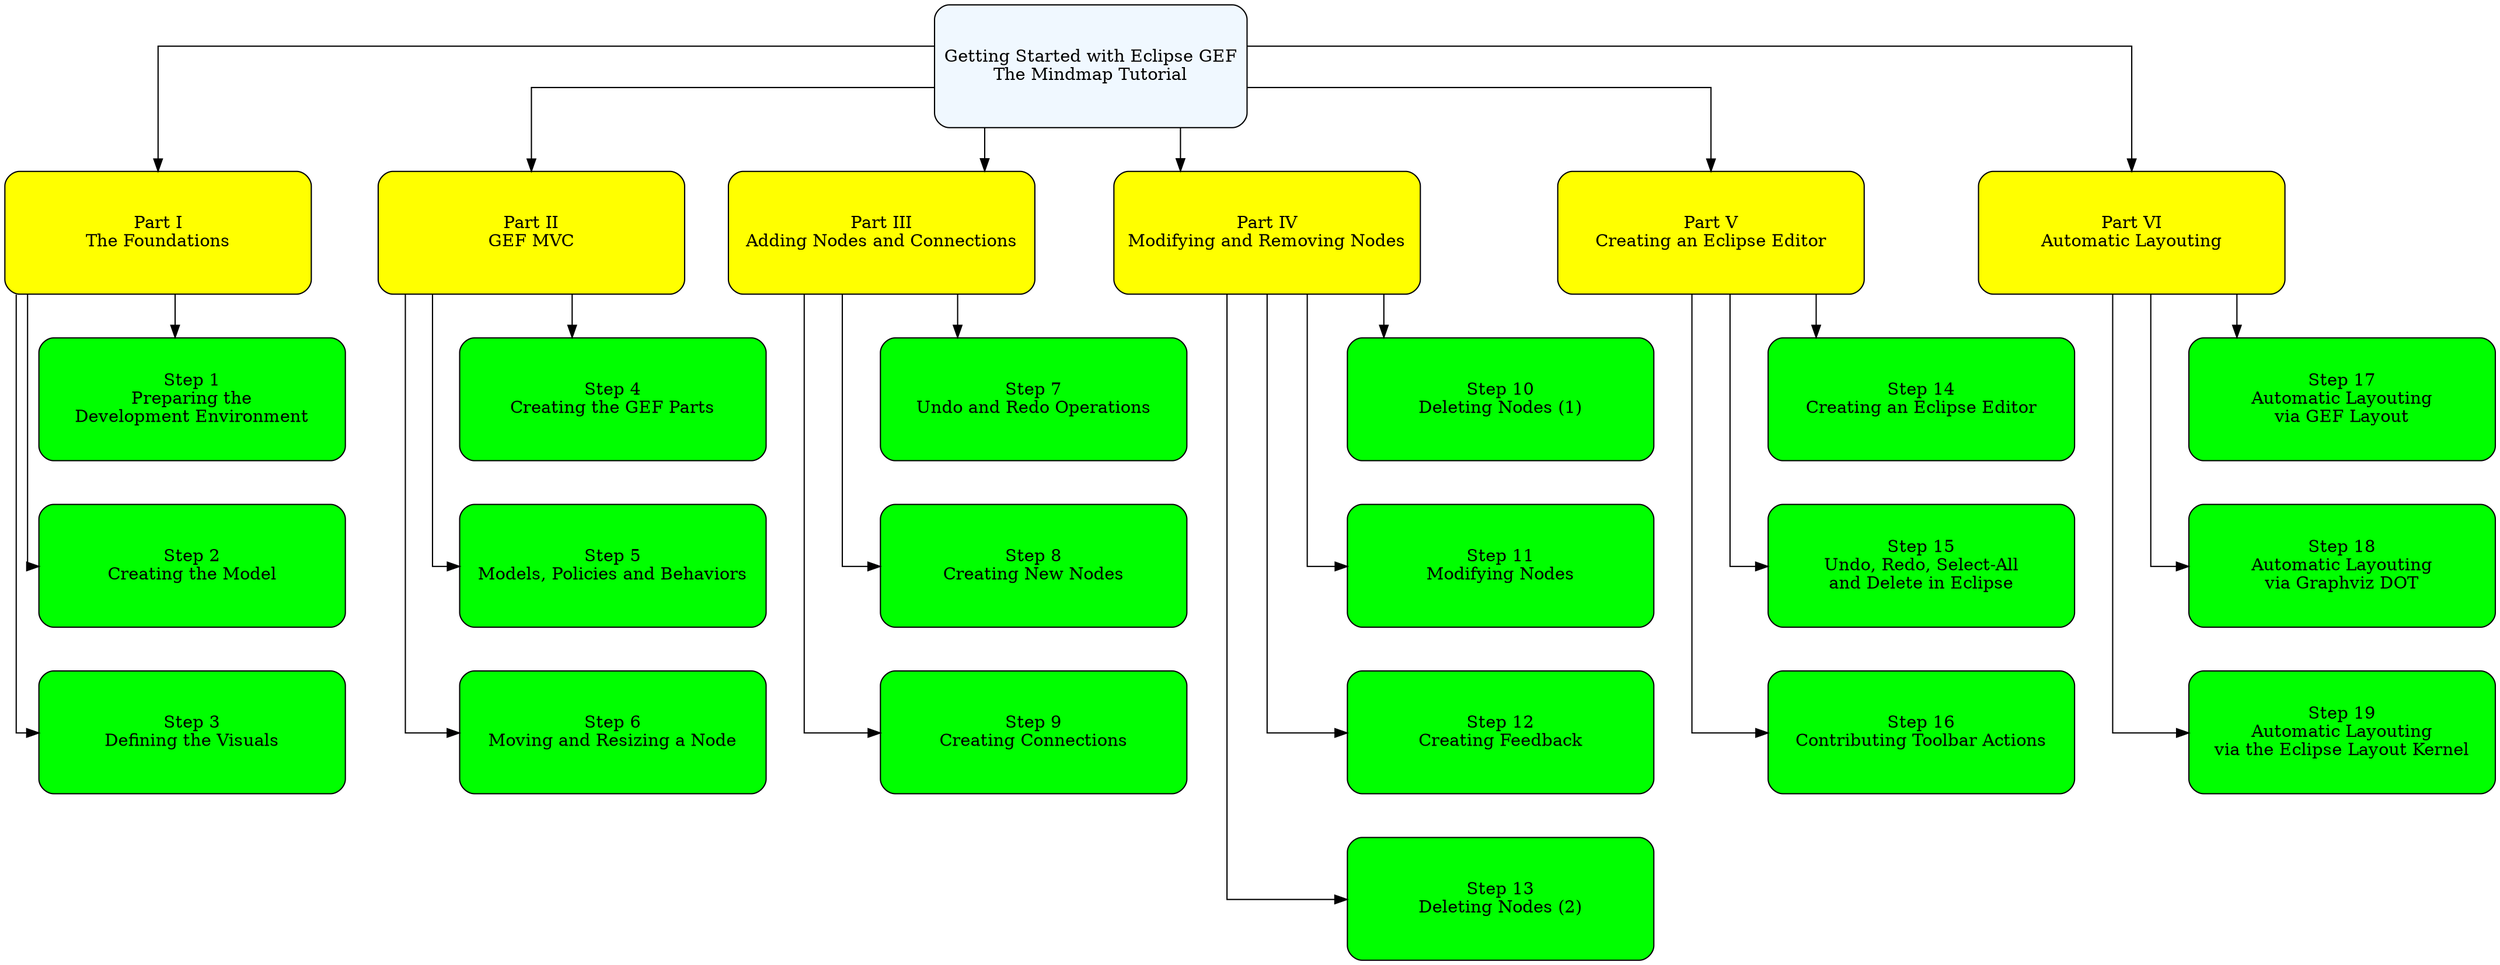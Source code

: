 digraph "GEF Mindmap Tutorial" {

	splines=ortho
	node[shape=rectangle style="rounded, filled" fillcolor=green width=3.5 height=1.4]

	// defining the nodes
	main[label="Getting Started with Eclipse GEF\nThe Mindmap Tutorial" fillcolor=aliceblue]

	part1[label="Part I\nThe Foundations" fillcolor=yellow]
		step3[label="Step 3\nDefining the Visuals"]
		step2[label="Step 2\nCreating the Model"]
		step1[label="Step 1\nPreparing the\nDevelopment Environment"]

	part2[label="Part II\nGEF MVC" fillcolor=yellow]
		step6[label="Step 6\nMoving and Resizing a Node"]
		step5[label="Step 5\nModels, Policies and Behaviors"]
		step4[label="Step 4\nCreating the GEF Parts"]

	part3[label="Part III\nAdding Nodes and Connections" fillcolor=yellow]
		step9[label="Step 9\nCreating Connections"]
		step8[label="Step 8\nCreating New Nodes"]
		step7[label="Step 7\nUndo and Redo Operations"]

	part4[label="Part IV\nModifying and Removing Nodes" fillcolor=yellow]
		step13[label="Step 13\nDeleting Nodes (2)"]
		step12[label="Step 12\nCreating Feedback"]
		step11[label="Step 11\nModifying Nodes"]
		step10[label="Step 10\nDeleting Nodes (1)"]

	part5[label="Part V\nCreating an Eclipse Editor" fillcolor=yellow]
		step16[label="Step 16\nContributing Toolbar Actions"]
		step15[label="Step 15\nUndo, Redo, Select-All\nand Delete in Eclipse"]
		step14[label="Step 14\nCreating an Eclipse Editor"]

	part6[label="Part VI\nAutomatic Layouting" fillcolor=yellow]
		step19[label="Step 19\nAutomatic Layouting\nvia the Eclipse Layout Kernel"]
		step18[label="Step 18\nAutomatic Layouting\nvia Graphviz DOT"]
		step17[label="Step 17\nAutomatic Layouting\nvia GEF Layout"]

	// defining the edges
	main -> part1
	main -> part2
	main -> part3
	main -> part4
	main -> part5
	main -> part6

	part1 -> step1
	part1 -> step2
	part1 -> step3

	part2 -> step4
	part2 -> step5
	part2 -> step6

	part3 -> step7
	part3 -> step8
	part3 -> step9

	part4 -> step10
	part4 -> step11
	part4 -> step12
	part4 -> step13

	part5 -> step14
	part5 -> step15
	part5 -> step16

	part6 -> step17
	part6 -> step18
	part6 -> step19

	// add invisible edges to influence the layouting
	edge[style=invis weight=10]
	step1 -> step2 -> step3
	step4 -> step5 -> step6
	step7 -> step8 -> step9
	step10 -> step11 -> step12 -> step13
	step14 -> step15 -> step16
	step17 -> step18 -> step19
}